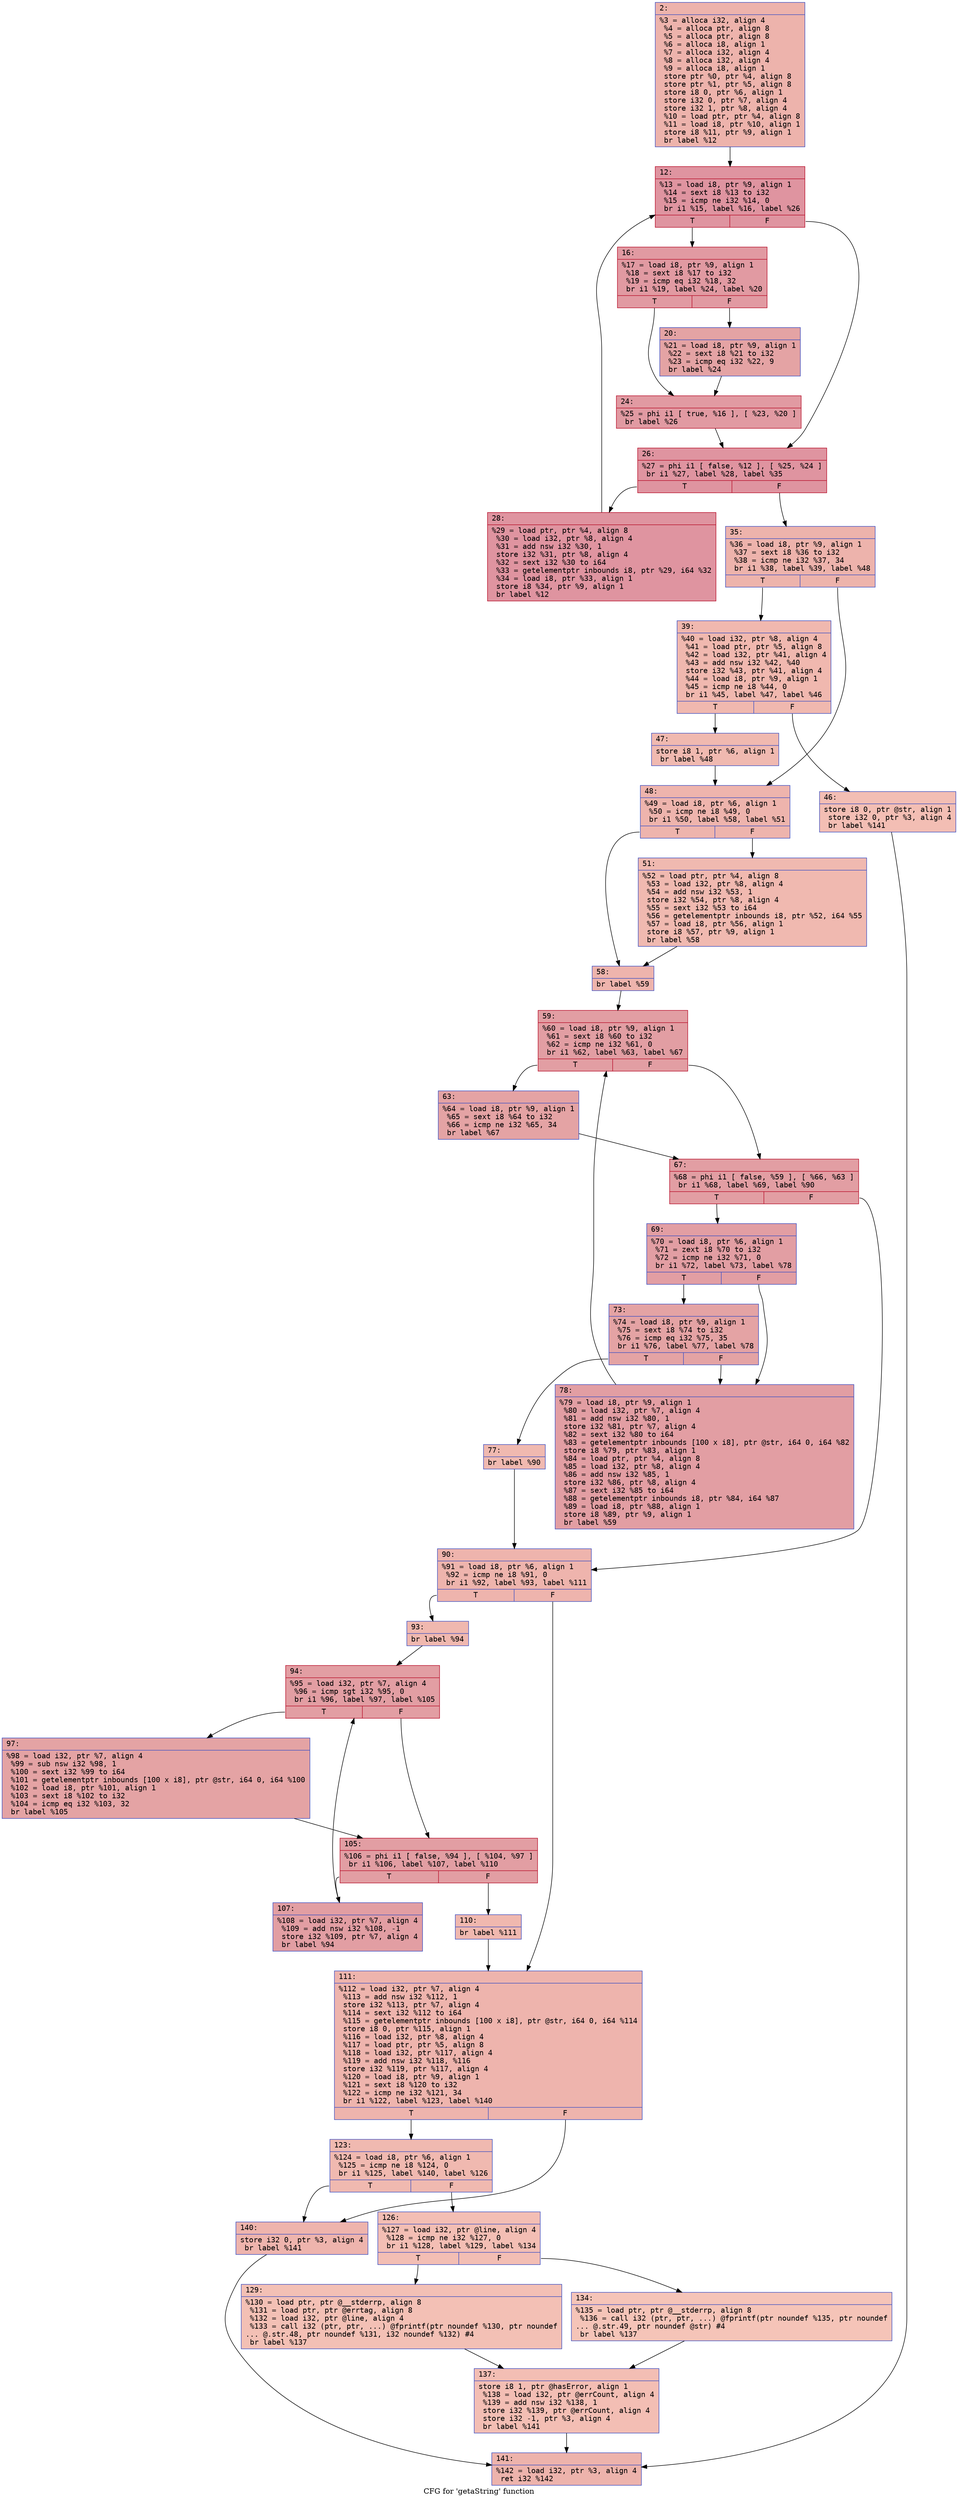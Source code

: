 digraph "CFG for 'getaString' function" {
	label="CFG for 'getaString' function";

	Node0x6000035ae080 [shape=record,color="#3d50c3ff", style=filled, fillcolor="#d6524470" fontname="Courier",label="{2:\l|  %3 = alloca i32, align 4\l  %4 = alloca ptr, align 8\l  %5 = alloca ptr, align 8\l  %6 = alloca i8, align 1\l  %7 = alloca i32, align 4\l  %8 = alloca i32, align 4\l  %9 = alloca i8, align 1\l  store ptr %0, ptr %4, align 8\l  store ptr %1, ptr %5, align 8\l  store i8 0, ptr %6, align 1\l  store i32 0, ptr %7, align 4\l  store i32 1, ptr %8, align 4\l  %10 = load ptr, ptr %4, align 8\l  %11 = load i8, ptr %10, align 1\l  store i8 %11, ptr %9, align 1\l  br label %12\l}"];
	Node0x6000035ae080 -> Node0x6000035ae120[tooltip="2 -> 12\nProbability 100.00%" ];
	Node0x6000035ae120 [shape=record,color="#b70d28ff", style=filled, fillcolor="#b70d2870" fontname="Courier",label="{12:\l|  %13 = load i8, ptr %9, align 1\l  %14 = sext i8 %13 to i32\l  %15 = icmp ne i32 %14, 0\l  br i1 %15, label %16, label %26\l|{<s0>T|<s1>F}}"];
	Node0x6000035ae120:s0 -> Node0x6000035ae170[tooltip="12 -> 16\nProbability 62.50%" ];
	Node0x6000035ae120:s1 -> Node0x6000035ae260[tooltip="12 -> 26\nProbability 37.50%" ];
	Node0x6000035ae170 [shape=record,color="#b70d28ff", style=filled, fillcolor="#bb1b2c70" fontname="Courier",label="{16:\l|  %17 = load i8, ptr %9, align 1\l  %18 = sext i8 %17 to i32\l  %19 = icmp eq i32 %18, 32\l  br i1 %19, label %24, label %20\l|{<s0>T|<s1>F}}"];
	Node0x6000035ae170:s0 -> Node0x6000035ae210[tooltip="16 -> 24\nProbability 50.00%" ];
	Node0x6000035ae170:s1 -> Node0x6000035ae1c0[tooltip="16 -> 20\nProbability 50.00%" ];
	Node0x6000035ae1c0 [shape=record,color="#3d50c3ff", style=filled, fillcolor="#c32e3170" fontname="Courier",label="{20:\l|  %21 = load i8, ptr %9, align 1\l  %22 = sext i8 %21 to i32\l  %23 = icmp eq i32 %22, 9\l  br label %24\l}"];
	Node0x6000035ae1c0 -> Node0x6000035ae210[tooltip="20 -> 24\nProbability 100.00%" ];
	Node0x6000035ae210 [shape=record,color="#b70d28ff", style=filled, fillcolor="#bb1b2c70" fontname="Courier",label="{24:\l|  %25 = phi i1 [ true, %16 ], [ %23, %20 ]\l  br label %26\l}"];
	Node0x6000035ae210 -> Node0x6000035ae260[tooltip="24 -> 26\nProbability 100.00%" ];
	Node0x6000035ae260 [shape=record,color="#b70d28ff", style=filled, fillcolor="#b70d2870" fontname="Courier",label="{26:\l|  %27 = phi i1 [ false, %12 ], [ %25, %24 ]\l  br i1 %27, label %28, label %35\l|{<s0>T|<s1>F}}"];
	Node0x6000035ae260:s0 -> Node0x6000035ae2b0[tooltip="26 -> 28\nProbability 96.88%" ];
	Node0x6000035ae260:s1 -> Node0x6000035ae300[tooltip="26 -> 35\nProbability 3.12%" ];
	Node0x6000035ae2b0 [shape=record,color="#b70d28ff", style=filled, fillcolor="#b70d2870" fontname="Courier",label="{28:\l|  %29 = load ptr, ptr %4, align 8\l  %30 = load i32, ptr %8, align 4\l  %31 = add nsw i32 %30, 1\l  store i32 %31, ptr %8, align 4\l  %32 = sext i32 %30 to i64\l  %33 = getelementptr inbounds i8, ptr %29, i64 %32\l  %34 = load i8, ptr %33, align 1\l  store i8 %34, ptr %9, align 1\l  br label %12\l}"];
	Node0x6000035ae2b0 -> Node0x6000035ae120[tooltip="28 -> 12\nProbability 100.00%" ];
	Node0x6000035ae300 [shape=record,color="#3d50c3ff", style=filled, fillcolor="#d6524470" fontname="Courier",label="{35:\l|  %36 = load i8, ptr %9, align 1\l  %37 = sext i8 %36 to i32\l  %38 = icmp ne i32 %37, 34\l  br i1 %38, label %39, label %48\l|{<s0>T|<s1>F}}"];
	Node0x6000035ae300:s0 -> Node0x6000035ae350[tooltip="35 -> 39\nProbability 50.00%" ];
	Node0x6000035ae300:s1 -> Node0x6000035ae440[tooltip="35 -> 48\nProbability 50.00%" ];
	Node0x6000035ae350 [shape=record,color="#3d50c3ff", style=filled, fillcolor="#dc5d4a70" fontname="Courier",label="{39:\l|  %40 = load i32, ptr %8, align 4\l  %41 = load ptr, ptr %5, align 8\l  %42 = load i32, ptr %41, align 4\l  %43 = add nsw i32 %42, %40\l  store i32 %43, ptr %41, align 4\l  %44 = load i8, ptr %9, align 1\l  %45 = icmp ne i8 %44, 0\l  br i1 %45, label %47, label %46\l|{<s0>T|<s1>F}}"];
	Node0x6000035ae350:s0 -> Node0x6000035ae3f0[tooltip="39 -> 47\nProbability 62.50%" ];
	Node0x6000035ae350:s1 -> Node0x6000035ae3a0[tooltip="39 -> 46\nProbability 37.50%" ];
	Node0x6000035ae3a0 [shape=record,color="#3d50c3ff", style=filled, fillcolor="#e36c5570" fontname="Courier",label="{46:\l|  store i8 0, ptr @str, align 1\l  store i32 0, ptr %3, align 4\l  br label %141\l}"];
	Node0x6000035ae3a0 -> Node0x6000035aebc0[tooltip="46 -> 141\nProbability 100.00%" ];
	Node0x6000035ae3f0 [shape=record,color="#3d50c3ff", style=filled, fillcolor="#de614d70" fontname="Courier",label="{47:\l|  store i8 1, ptr %6, align 1\l  br label %48\l}"];
	Node0x6000035ae3f0 -> Node0x6000035ae440[tooltip="47 -> 48\nProbability 100.00%" ];
	Node0x6000035ae440 [shape=record,color="#3d50c3ff", style=filled, fillcolor="#d8564670" fontname="Courier",label="{48:\l|  %49 = load i8, ptr %6, align 1\l  %50 = icmp ne i8 %49, 0\l  br i1 %50, label %58, label %51\l|{<s0>T|<s1>F}}"];
	Node0x6000035ae440:s0 -> Node0x6000035ae4e0[tooltip="48 -> 58\nProbability 62.50%" ];
	Node0x6000035ae440:s1 -> Node0x6000035ae490[tooltip="48 -> 51\nProbability 37.50%" ];
	Node0x6000035ae490 [shape=record,color="#3d50c3ff", style=filled, fillcolor="#de614d70" fontname="Courier",label="{51:\l|  %52 = load ptr, ptr %4, align 8\l  %53 = load i32, ptr %8, align 4\l  %54 = add nsw i32 %53, 1\l  store i32 %54, ptr %8, align 4\l  %55 = sext i32 %53 to i64\l  %56 = getelementptr inbounds i8, ptr %52, i64 %55\l  %57 = load i8, ptr %56, align 1\l  store i8 %57, ptr %9, align 1\l  br label %58\l}"];
	Node0x6000035ae490 -> Node0x6000035ae4e0[tooltip="51 -> 58\nProbability 100.00%" ];
	Node0x6000035ae4e0 [shape=record,color="#3d50c3ff", style=filled, fillcolor="#d8564670" fontname="Courier",label="{58:\l|  br label %59\l}"];
	Node0x6000035ae4e0 -> Node0x6000035ae530[tooltip="58 -> 59\nProbability 100.00%" ];
	Node0x6000035ae530 [shape=record,color="#b70d28ff", style=filled, fillcolor="#be242e70" fontname="Courier",label="{59:\l|  %60 = load i8, ptr %9, align 1\l  %61 = sext i8 %60 to i32\l  %62 = icmp ne i32 %61, 0\l  br i1 %62, label %63, label %67\l|{<s0>T|<s1>F}}"];
	Node0x6000035ae530:s0 -> Node0x6000035ae580[tooltip="59 -> 63\nProbability 62.50%" ];
	Node0x6000035ae530:s1 -> Node0x6000035ae5d0[tooltip="59 -> 67\nProbability 37.50%" ];
	Node0x6000035ae580 [shape=record,color="#3d50c3ff", style=filled, fillcolor="#c32e3170" fontname="Courier",label="{63:\l|  %64 = load i8, ptr %9, align 1\l  %65 = sext i8 %64 to i32\l  %66 = icmp ne i32 %65, 34\l  br label %67\l}"];
	Node0x6000035ae580 -> Node0x6000035ae5d0[tooltip="63 -> 67\nProbability 100.00%" ];
	Node0x6000035ae5d0 [shape=record,color="#b70d28ff", style=filled, fillcolor="#be242e70" fontname="Courier",label="{67:\l|  %68 = phi i1 [ false, %59 ], [ %66, %63 ]\l  br i1 %68, label %69, label %90\l|{<s0>T|<s1>F}}"];
	Node0x6000035ae5d0:s0 -> Node0x6000035ae620[tooltip="67 -> 69\nProbability 96.88%" ];
	Node0x6000035ae5d0:s1 -> Node0x6000035ae760[tooltip="67 -> 90\nProbability 3.12%" ];
	Node0x6000035ae620 [shape=record,color="#3d50c3ff", style=filled, fillcolor="#be242e70" fontname="Courier",label="{69:\l|  %70 = load i8, ptr %6, align 1\l  %71 = zext i8 %70 to i32\l  %72 = icmp ne i32 %71, 0\l  br i1 %72, label %73, label %78\l|{<s0>T|<s1>F}}"];
	Node0x6000035ae620:s0 -> Node0x6000035ae670[tooltip="69 -> 73\nProbability 62.50%" ];
	Node0x6000035ae620:s1 -> Node0x6000035ae710[tooltip="69 -> 78\nProbability 37.50%" ];
	Node0x6000035ae670 [shape=record,color="#3d50c3ff", style=filled, fillcolor="#c32e3170" fontname="Courier",label="{73:\l|  %74 = load i8, ptr %9, align 1\l  %75 = sext i8 %74 to i32\l  %76 = icmp eq i32 %75, 35\l  br i1 %76, label %77, label %78\l|{<s0>T|<s1>F}}"];
	Node0x6000035ae670:s0 -> Node0x6000035ae6c0[tooltip="73 -> 77\nProbability 3.12%" ];
	Node0x6000035ae670:s1 -> Node0x6000035ae710[tooltip="73 -> 78\nProbability 96.88%" ];
	Node0x6000035ae6c0 [shape=record,color="#3d50c3ff", style=filled, fillcolor="#de614d70" fontname="Courier",label="{77:\l|  br label %90\l}"];
	Node0x6000035ae6c0 -> Node0x6000035ae760[tooltip="77 -> 90\nProbability 100.00%" ];
	Node0x6000035ae710 [shape=record,color="#3d50c3ff", style=filled, fillcolor="#be242e70" fontname="Courier",label="{78:\l|  %79 = load i8, ptr %9, align 1\l  %80 = load i32, ptr %7, align 4\l  %81 = add nsw i32 %80, 1\l  store i32 %81, ptr %7, align 4\l  %82 = sext i32 %80 to i64\l  %83 = getelementptr inbounds [100 x i8], ptr @str, i64 0, i64 %82\l  store i8 %79, ptr %83, align 1\l  %84 = load ptr, ptr %4, align 8\l  %85 = load i32, ptr %8, align 4\l  %86 = add nsw i32 %85, 1\l  store i32 %86, ptr %8, align 4\l  %87 = sext i32 %85 to i64\l  %88 = getelementptr inbounds i8, ptr %84, i64 %87\l  %89 = load i8, ptr %88, align 1\l  store i8 %89, ptr %9, align 1\l  br label %59\l}"];
	Node0x6000035ae710 -> Node0x6000035ae530[tooltip="78 -> 59\nProbability 100.00%" ];
	Node0x6000035ae760 [shape=record,color="#3d50c3ff", style=filled, fillcolor="#d8564670" fontname="Courier",label="{90:\l|  %91 = load i8, ptr %6, align 1\l  %92 = icmp ne i8 %91, 0\l  br i1 %92, label %93, label %111\l|{<s0>T|<s1>F}}"];
	Node0x6000035ae760:s0 -> Node0x6000035ae7b0[tooltip="90 -> 93\nProbability 62.50%" ];
	Node0x6000035ae760:s1 -> Node0x6000035ae990[tooltip="90 -> 111\nProbability 37.50%" ];
	Node0x6000035ae7b0 [shape=record,color="#3d50c3ff", style=filled, fillcolor="#dc5d4a70" fontname="Courier",label="{93:\l|  br label %94\l}"];
	Node0x6000035ae7b0 -> Node0x6000035ae800[tooltip="93 -> 94\nProbability 100.00%" ];
	Node0x6000035ae800 [shape=record,color="#b70d28ff", style=filled, fillcolor="#be242e70" fontname="Courier",label="{94:\l|  %95 = load i32, ptr %7, align 4\l  %96 = icmp sgt i32 %95, 0\l  br i1 %96, label %97, label %105\l|{<s0>T|<s1>F}}"];
	Node0x6000035ae800:s0 -> Node0x6000035ae850[tooltip="94 -> 97\nProbability 62.50%" ];
	Node0x6000035ae800:s1 -> Node0x6000035ae8a0[tooltip="94 -> 105\nProbability 37.50%" ];
	Node0x6000035ae850 [shape=record,color="#3d50c3ff", style=filled, fillcolor="#c32e3170" fontname="Courier",label="{97:\l|  %98 = load i32, ptr %7, align 4\l  %99 = sub nsw i32 %98, 1\l  %100 = sext i32 %99 to i64\l  %101 = getelementptr inbounds [100 x i8], ptr @str, i64 0, i64 %100\l  %102 = load i8, ptr %101, align 1\l  %103 = sext i8 %102 to i32\l  %104 = icmp eq i32 %103, 32\l  br label %105\l}"];
	Node0x6000035ae850 -> Node0x6000035ae8a0[tooltip="97 -> 105\nProbability 100.00%" ];
	Node0x6000035ae8a0 [shape=record,color="#b70d28ff", style=filled, fillcolor="#be242e70" fontname="Courier",label="{105:\l|  %106 = phi i1 [ false, %94 ], [ %104, %97 ]\l  br i1 %106, label %107, label %110\l|{<s0>T|<s1>F}}"];
	Node0x6000035ae8a0:s0 -> Node0x6000035ae8f0[tooltip="105 -> 107\nProbability 96.88%" ];
	Node0x6000035ae8a0:s1 -> Node0x6000035ae940[tooltip="105 -> 110\nProbability 3.12%" ];
	Node0x6000035ae8f0 [shape=record,color="#3d50c3ff", style=filled, fillcolor="#be242e70" fontname="Courier",label="{107:\l|  %108 = load i32, ptr %7, align 4\l  %109 = add nsw i32 %108, -1\l  store i32 %109, ptr %7, align 4\l  br label %94\l}"];
	Node0x6000035ae8f0 -> Node0x6000035ae800[tooltip="107 -> 94\nProbability 100.00%" ];
	Node0x6000035ae940 [shape=record,color="#3d50c3ff", style=filled, fillcolor="#dc5d4a70" fontname="Courier",label="{110:\l|  br label %111\l}"];
	Node0x6000035ae940 -> Node0x6000035ae990[tooltip="110 -> 111\nProbability 100.00%" ];
	Node0x6000035ae990 [shape=record,color="#3d50c3ff", style=filled, fillcolor="#d8564670" fontname="Courier",label="{111:\l|  %112 = load i32, ptr %7, align 4\l  %113 = add nsw i32 %112, 1\l  store i32 %113, ptr %7, align 4\l  %114 = sext i32 %112 to i64\l  %115 = getelementptr inbounds [100 x i8], ptr @str, i64 0, i64 %114\l  store i8 0, ptr %115, align 1\l  %116 = load i32, ptr %8, align 4\l  %117 = load ptr, ptr %5, align 8\l  %118 = load i32, ptr %117, align 4\l  %119 = add nsw i32 %118, %116\l  store i32 %119, ptr %117, align 4\l  %120 = load i8, ptr %9, align 1\l  %121 = sext i8 %120 to i32\l  %122 = icmp ne i32 %121, 34\l  br i1 %122, label %123, label %140\l|{<s0>T|<s1>F}}"];
	Node0x6000035ae990:s0 -> Node0x6000035ae9e0[tooltip="111 -> 123\nProbability 50.00%" ];
	Node0x6000035ae990:s1 -> Node0x6000035aeb70[tooltip="111 -> 140\nProbability 50.00%" ];
	Node0x6000035ae9e0 [shape=record,color="#3d50c3ff", style=filled, fillcolor="#de614d70" fontname="Courier",label="{123:\l|  %124 = load i8, ptr %6, align 1\l  %125 = icmp ne i8 %124, 0\l  br i1 %125, label %140, label %126\l|{<s0>T|<s1>F}}"];
	Node0x6000035ae9e0:s0 -> Node0x6000035aeb70[tooltip="123 -> 140\nProbability 62.50%" ];
	Node0x6000035ae9e0:s1 -> Node0x6000035aea30[tooltip="123 -> 126\nProbability 37.50%" ];
	Node0x6000035aea30 [shape=record,color="#3d50c3ff", style=filled, fillcolor="#e36c5570" fontname="Courier",label="{126:\l|  %127 = load i32, ptr @line, align 4\l  %128 = icmp ne i32 %127, 0\l  br i1 %128, label %129, label %134\l|{<s0>T|<s1>F}}"];
	Node0x6000035aea30:s0 -> Node0x6000035aea80[tooltip="126 -> 129\nProbability 62.50%" ];
	Node0x6000035aea30:s1 -> Node0x6000035aead0[tooltip="126 -> 134\nProbability 37.50%" ];
	Node0x6000035aea80 [shape=record,color="#3d50c3ff", style=filled, fillcolor="#e5705870" fontname="Courier",label="{129:\l|  %130 = load ptr, ptr @__stderrp, align 8\l  %131 = load ptr, ptr @errtag, align 8\l  %132 = load i32, ptr @line, align 4\l  %133 = call i32 (ptr, ptr, ...) @fprintf(ptr noundef %130, ptr noundef\l... @.str.48, ptr noundef %131, i32 noundef %132) #4\l  br label %137\l}"];
	Node0x6000035aea80 -> Node0x6000035aeb20[tooltip="129 -> 137\nProbability 100.00%" ];
	Node0x6000035aead0 [shape=record,color="#3d50c3ff", style=filled, fillcolor="#e97a5f70" fontname="Courier",label="{134:\l|  %135 = load ptr, ptr @__stderrp, align 8\l  %136 = call i32 (ptr, ptr, ...) @fprintf(ptr noundef %135, ptr noundef\l... @.str.49, ptr noundef @str) #4\l  br label %137\l}"];
	Node0x6000035aead0 -> Node0x6000035aeb20[tooltip="134 -> 137\nProbability 100.00%" ];
	Node0x6000035aeb20 [shape=record,color="#3d50c3ff", style=filled, fillcolor="#e36c5570" fontname="Courier",label="{137:\l|  store i8 1, ptr @hasError, align 1\l  %138 = load i32, ptr @errCount, align 4\l  %139 = add nsw i32 %138, 1\l  store i32 %139, ptr @errCount, align 4\l  store i32 -1, ptr %3, align 4\l  br label %141\l}"];
	Node0x6000035aeb20 -> Node0x6000035aebc0[tooltip="137 -> 141\nProbability 100.00%" ];
	Node0x6000035aeb70 [shape=record,color="#3d50c3ff", style=filled, fillcolor="#d8564670" fontname="Courier",label="{140:\l|  store i32 0, ptr %3, align 4\l  br label %141\l}"];
	Node0x6000035aeb70 -> Node0x6000035aebc0[tooltip="140 -> 141\nProbability 100.00%" ];
	Node0x6000035aebc0 [shape=record,color="#3d50c3ff", style=filled, fillcolor="#d6524470" fontname="Courier",label="{141:\l|  %142 = load i32, ptr %3, align 4\l  ret i32 %142\l}"];
}
